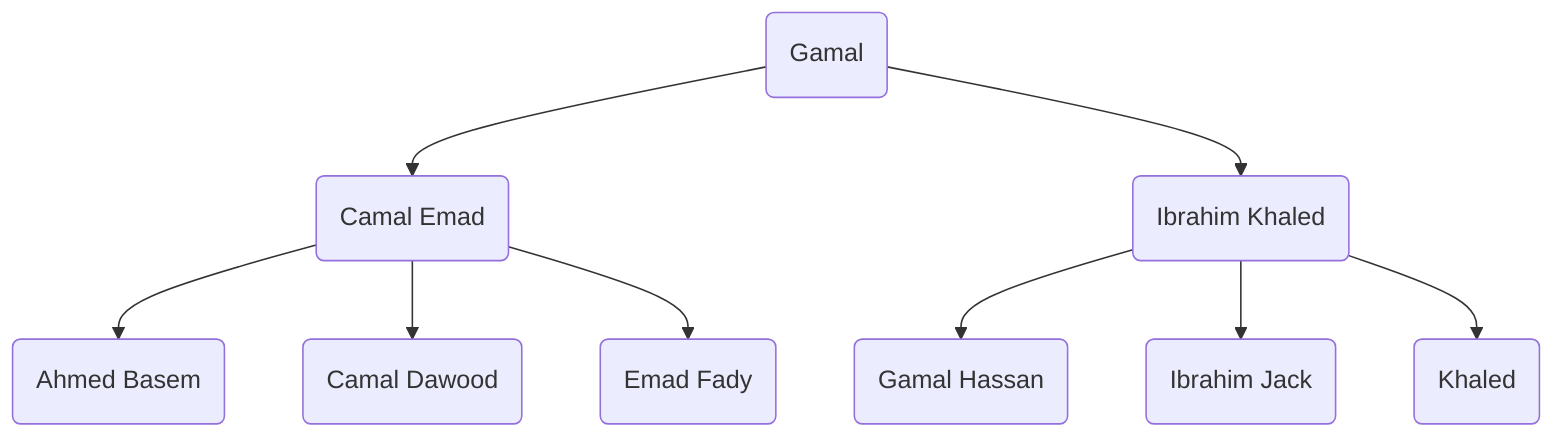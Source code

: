 graph TD;
Tree(Gamal )
Tree_Camal(Camal Emad )
Tree --> Tree_Camal
Tree_Camal_Ahmed(Ahmed Basem )
Tree_Camal --> Tree_Camal_Ahmed
Tree_Camal_Camal(Camal Dawood )
Tree_Camal --> Tree_Camal_Camal
Tree_Camal_Emad(Emad Fady )
Tree_Camal --> Tree_Camal_Emad
Tree_Ibrahim(Ibrahim Khaled )
Tree --> Tree_Ibrahim
Tree_Ibrahim_Gamal(Gamal Hassan )
Tree_Ibrahim --> Tree_Ibrahim_Gamal
Tree_Ibrahim_Ibrahim(Ibrahim Jack )
Tree_Ibrahim --> Tree_Ibrahim_Ibrahim
Tree_Ibrahim_Khaled(Khaled )
Tree_Ibrahim --> Tree_Ibrahim_Khaled